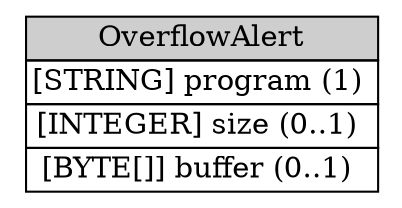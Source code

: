 digraph OverflowAlert {
	graph [rankdir=LR];
	node [label="\N"];
	graph [bb="0,0,180,88"];
	OverflowAlert [label=<<table BORDER="0" CELLBORDER="1" CELLSPACING="0"> <tr > <td BGCOLOR="#CECECE" HREF="#" TITLE="The OverflowAlert carries additional information related to buffer overflow attacks. It is intended to enable an analyzer to provide the details of the overflow attack itself. ">OverflowAlert</td> </tr>" %<tr><td HREF="#" TITLE="The program that the overflow attack attempted to run (NOTE: this is not the program that was attacked).">[STRING] program (1) </td></tr>%<tr><td HREF="#" TITLE="The size, in bytes, of the overflow (i.e., the number of bytes the attacker sent).">[INTEGER] size (0..1) </td></tr>%<tr><td HREF="#" TITLE="Some or all of the overflow data itself (dependent on how much the analyzer can capture).">[BYTE[]] buffer (0..1) </td></tr>%</table>>, shape=plaintext, pos="90,44", width="2.4722", height="1.2361"];
}
